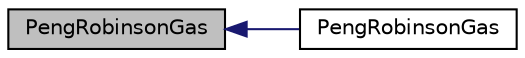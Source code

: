 digraph "PengRobinsonGas"
{
  bgcolor="transparent";
  edge [fontname="Helvetica",fontsize="10",labelfontname="Helvetica",labelfontsize="10"];
  node [fontname="Helvetica",fontsize="10",shape=record];
  rankdir="LR";
  Node1 [label="PengRobinsonGas",height=0.2,width=0.4,color="black", fillcolor="grey75", style="filled", fontcolor="black"];
  Node1 -> Node2 [dir="back",color="midnightblue",fontsize="10",style="solid",fontname="Helvetica"];
  Node2 [label="PengRobinsonGas",height=0.2,width=0.4,color="black",URL="$a01865.html#ad424ebd848ef55397096daf49cfc85d7",tooltip="Construct from Istream. "];
}
